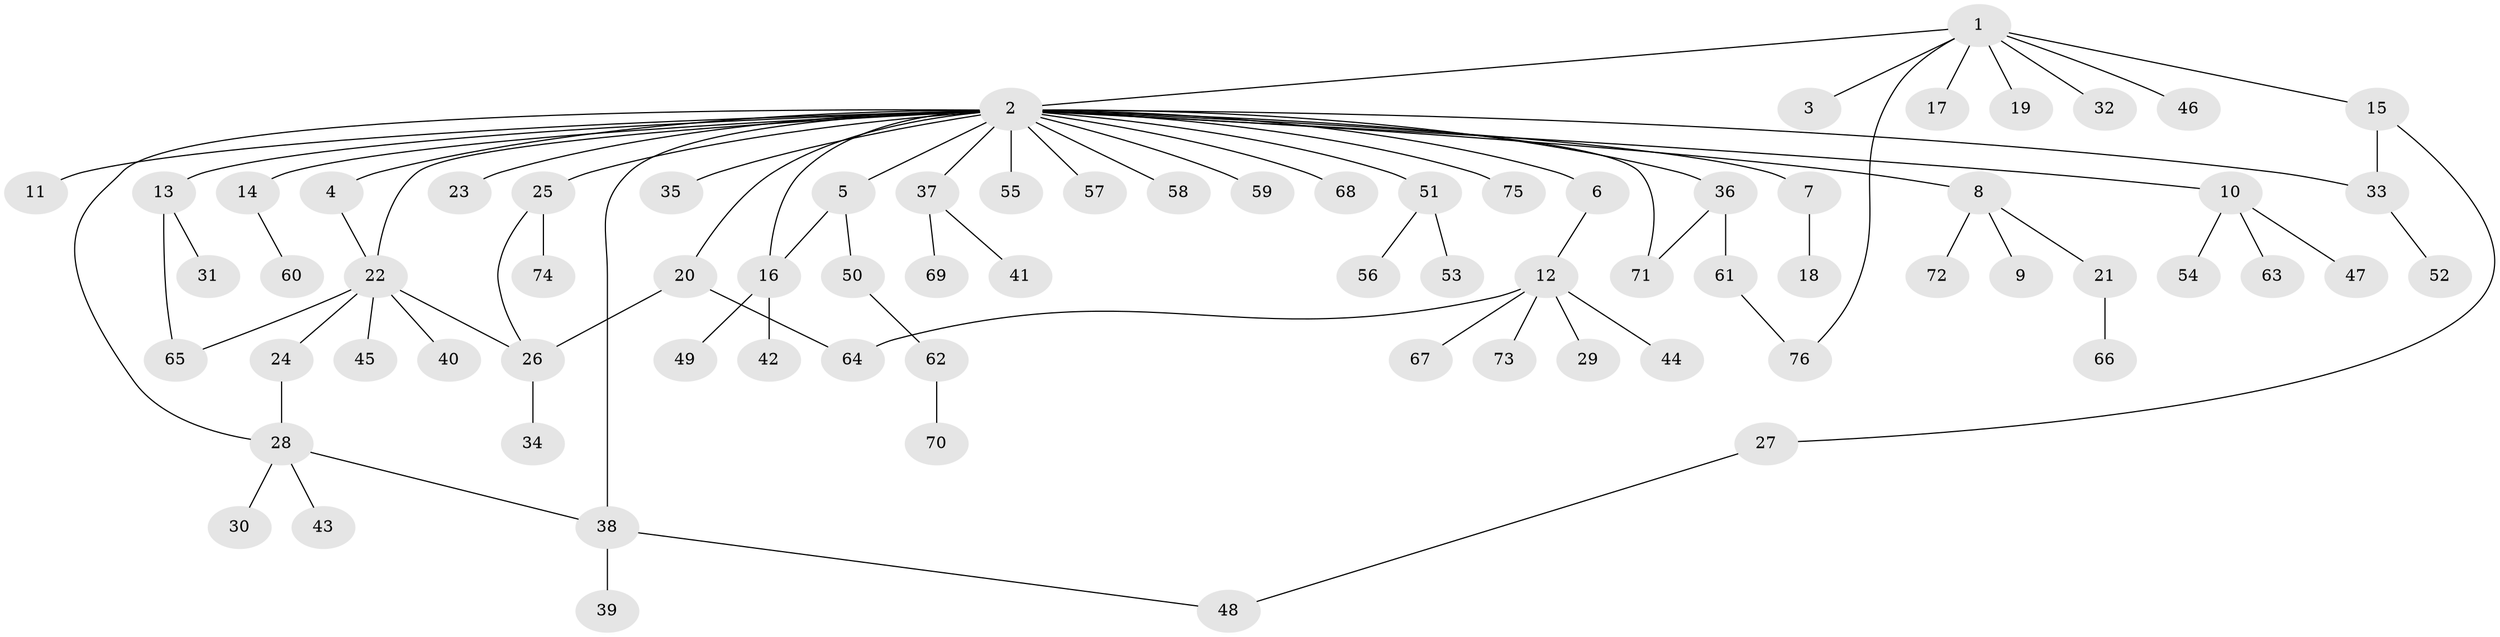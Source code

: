 // Generated by graph-tools (version 1.1) at 2025/35/03/09/25 02:35:27]
// undirected, 76 vertices, 87 edges
graph export_dot {
graph [start="1"]
  node [color=gray90,style=filled];
  1;
  2;
  3;
  4;
  5;
  6;
  7;
  8;
  9;
  10;
  11;
  12;
  13;
  14;
  15;
  16;
  17;
  18;
  19;
  20;
  21;
  22;
  23;
  24;
  25;
  26;
  27;
  28;
  29;
  30;
  31;
  32;
  33;
  34;
  35;
  36;
  37;
  38;
  39;
  40;
  41;
  42;
  43;
  44;
  45;
  46;
  47;
  48;
  49;
  50;
  51;
  52;
  53;
  54;
  55;
  56;
  57;
  58;
  59;
  60;
  61;
  62;
  63;
  64;
  65;
  66;
  67;
  68;
  69;
  70;
  71;
  72;
  73;
  74;
  75;
  76;
  1 -- 2;
  1 -- 3;
  1 -- 15;
  1 -- 17;
  1 -- 19;
  1 -- 32;
  1 -- 46;
  1 -- 76;
  2 -- 4;
  2 -- 5;
  2 -- 6;
  2 -- 7;
  2 -- 8;
  2 -- 10;
  2 -- 11;
  2 -- 13;
  2 -- 14;
  2 -- 16;
  2 -- 20;
  2 -- 22;
  2 -- 23;
  2 -- 25;
  2 -- 28;
  2 -- 33;
  2 -- 35;
  2 -- 36;
  2 -- 37;
  2 -- 38;
  2 -- 51;
  2 -- 55;
  2 -- 57;
  2 -- 58;
  2 -- 59;
  2 -- 68;
  2 -- 71;
  2 -- 75;
  4 -- 22;
  5 -- 16;
  5 -- 50;
  6 -- 12;
  7 -- 18;
  8 -- 9;
  8 -- 21;
  8 -- 72;
  10 -- 47;
  10 -- 54;
  10 -- 63;
  12 -- 29;
  12 -- 44;
  12 -- 64;
  12 -- 67;
  12 -- 73;
  13 -- 31;
  13 -- 65;
  14 -- 60;
  15 -- 27;
  15 -- 33;
  16 -- 42;
  16 -- 49;
  20 -- 26;
  20 -- 64;
  21 -- 66;
  22 -- 24;
  22 -- 26;
  22 -- 40;
  22 -- 45;
  22 -- 65;
  24 -- 28;
  25 -- 26;
  25 -- 74;
  26 -- 34;
  27 -- 48;
  28 -- 30;
  28 -- 38;
  28 -- 43;
  33 -- 52;
  36 -- 61;
  36 -- 71;
  37 -- 41;
  37 -- 69;
  38 -- 39;
  38 -- 48;
  50 -- 62;
  51 -- 53;
  51 -- 56;
  61 -- 76;
  62 -- 70;
}
